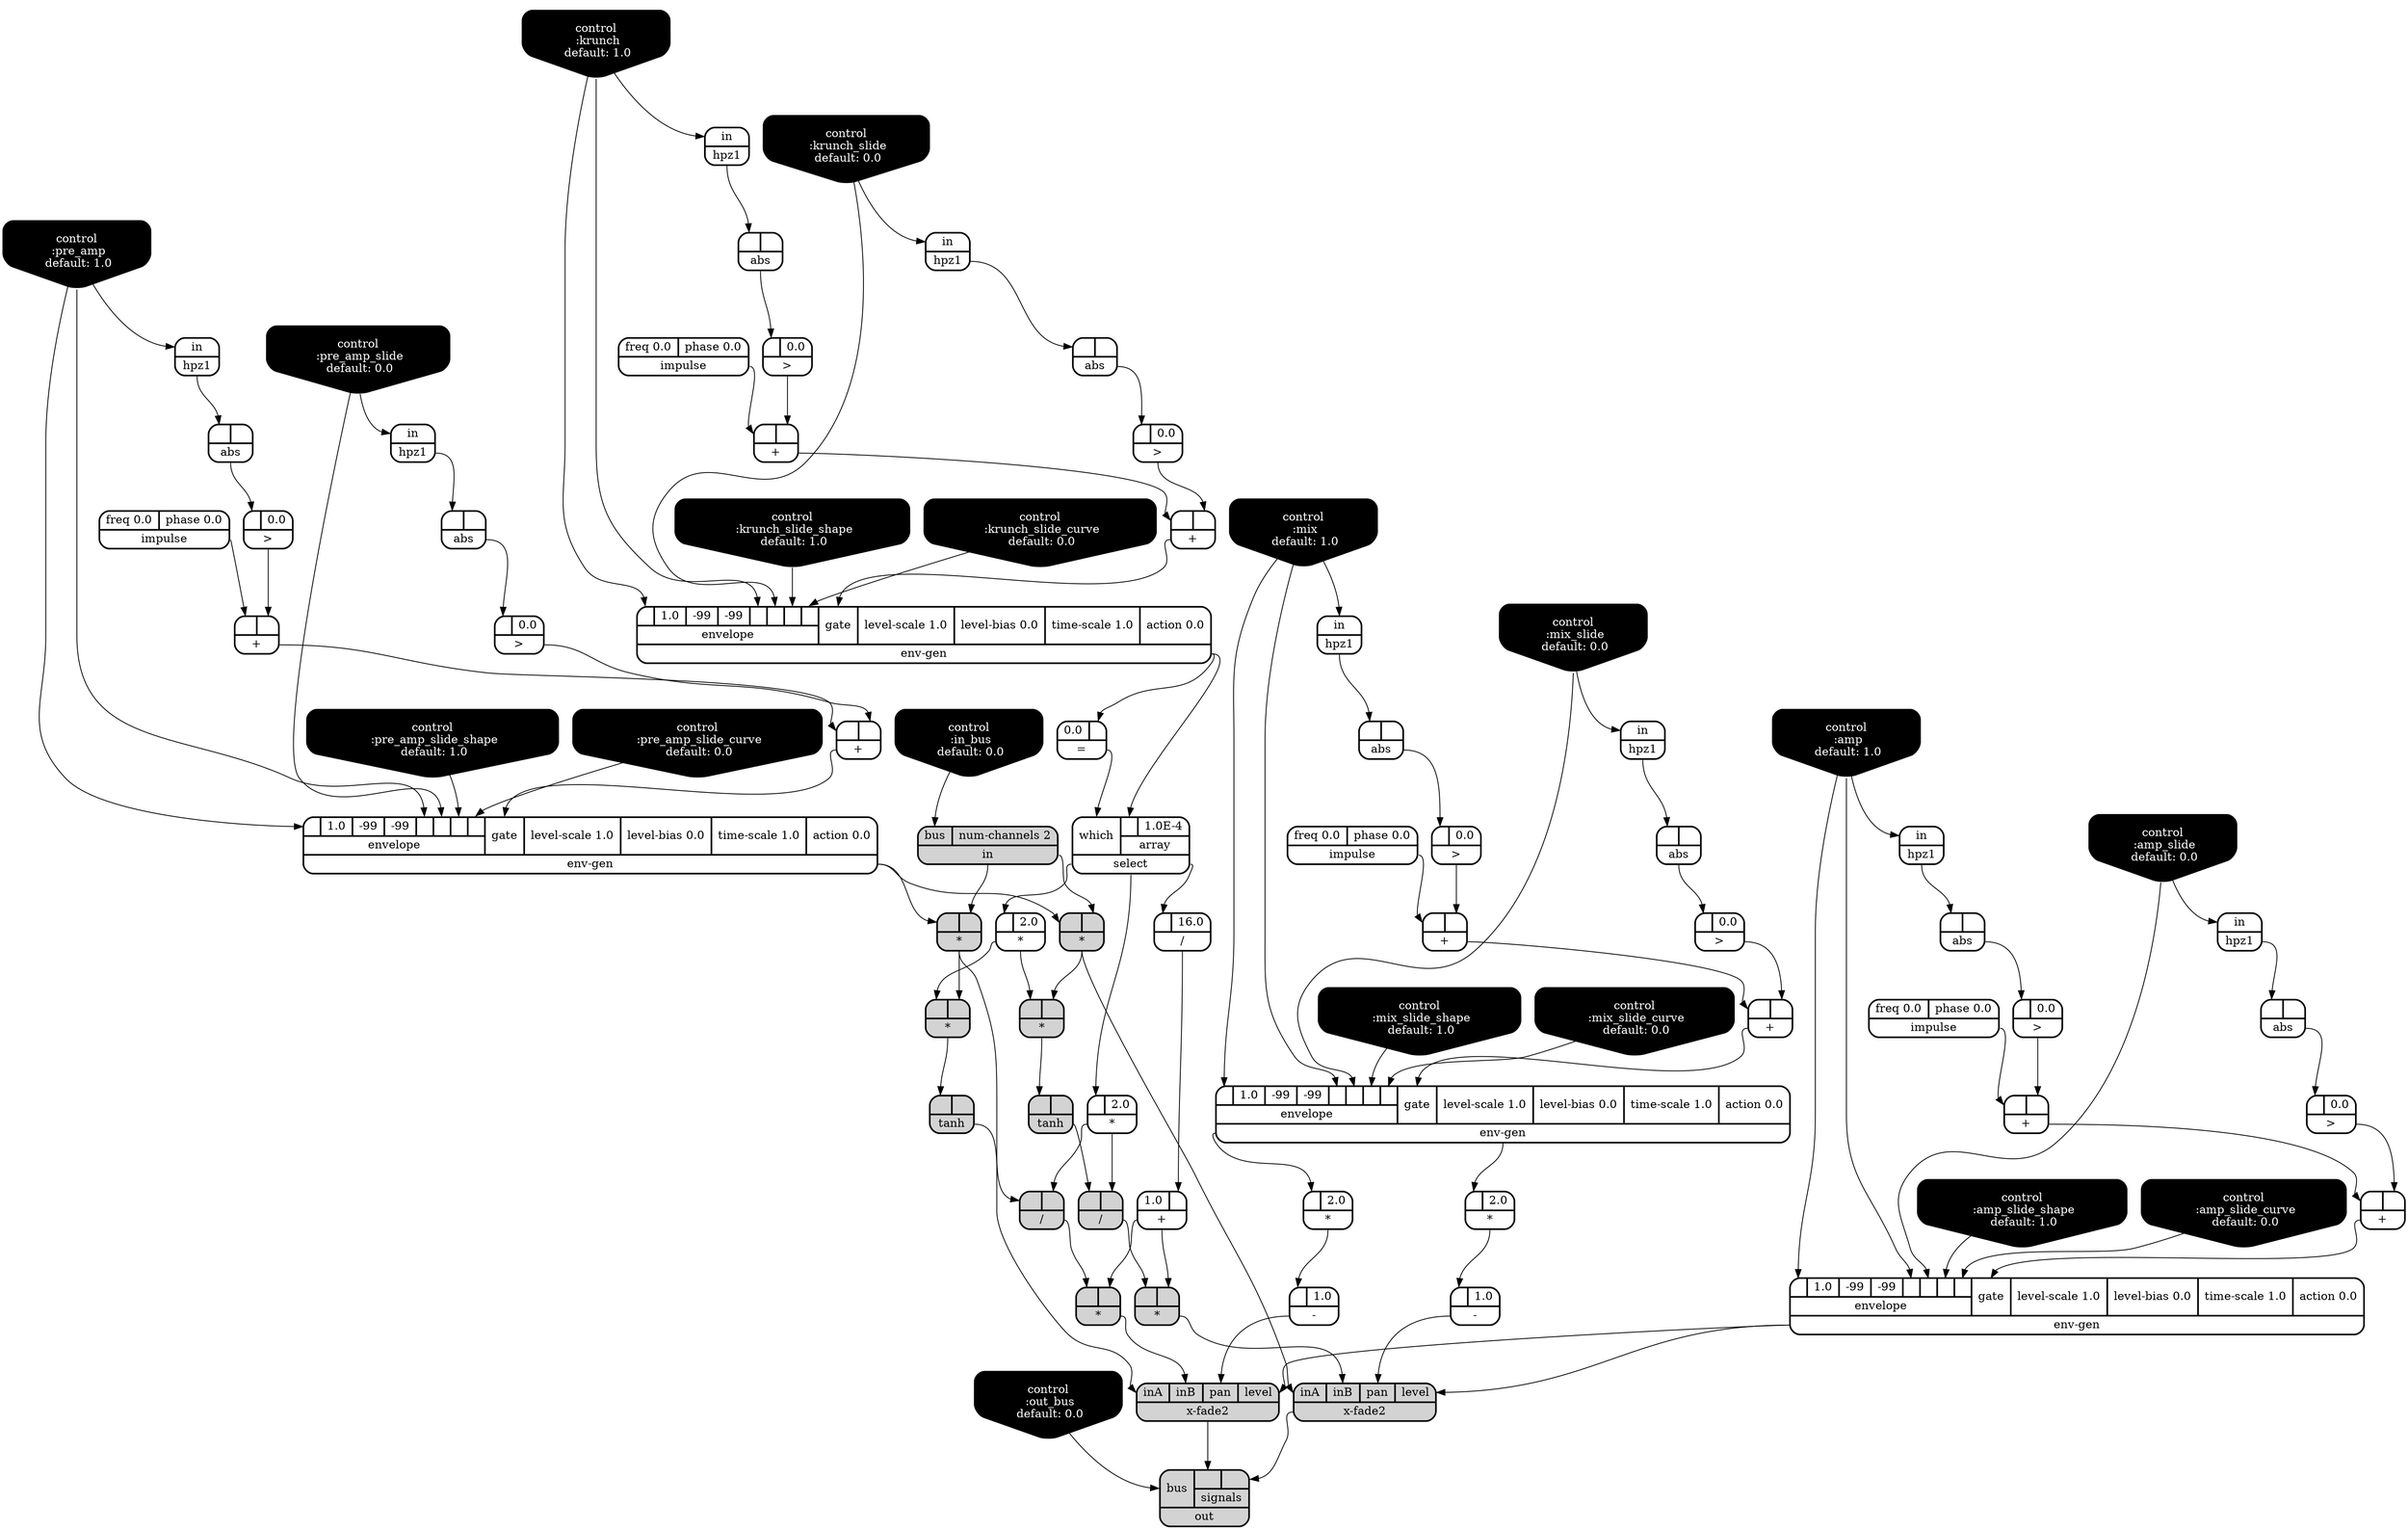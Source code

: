 digraph synthdef {
45 [label = "{{ <a> |<b> 2.0} |<__UG_NAME__>* }" style="bold, rounded" shape=record rankdir=LR];
55 [label = "{{ <a> |<b> 2.0} |<__UG_NAME__>* }" style="bold, rounded" shape=record rankdir=LR];
58 [label = "{{ <a> |<b> } |<__UG_NAME__>* }" style="filled, bold, rounded"  shape=record rankdir=LR];
59 [label = "{{ <a> |<b> } |<__UG_NAME__>* }" style="filled, bold, rounded"  shape=record rankdir=LR];
61 [label = "{{ <a> |<b> 2.0} |<__UG_NAME__>* }" style="bold, rounded" shape=record rankdir=LR];
63 [label = "{{ <a> |<b> } |<__UG_NAME__>* }" style="filled, bold, rounded"  shape=record rankdir=LR];
64 [label = "{{ <a> |<b> } |<__UG_NAME__>* }" style="filled, bold, rounded"  shape=record rankdir=LR];
69 [label = "{{ <a> |<b> } |<__UG_NAME__>* }" style="filled, bold, rounded"  shape=record rankdir=LR];
75 [label = "{{ <a> |<b> } |<__UG_NAME__>* }" style="filled, bold, rounded"  shape=record rankdir=LR];
78 [label = "{{ <a> |<b> 2.0} |<__UG_NAME__>* }" style="bold, rounded" shape=record rankdir=LR];
25 [label = "{{ <a> |<b> } |<__UG_NAME__>+ }" style="bold, rounded" shape=record rankdir=LR];
29 [label = "{{ <a> |<b> } |<__UG_NAME__>+ }" style="bold, rounded" shape=record rankdir=LR];
34 [label = "{{ <a> |<b> } |<__UG_NAME__>+ }" style="bold, rounded" shape=record rankdir=LR];
39 [label = "{{ <a> |<b> } |<__UG_NAME__>+ }" style="bold, rounded" shape=record rankdir=LR];
43 [label = "{{ <a> |<b> } |<__UG_NAME__>+ }" style="bold, rounded" shape=record rankdir=LR];
50 [label = "{{ <a> |<b> } |<__UG_NAME__>+ }" style="bold, rounded" shape=record rankdir=LR];
51 [label = "{{ <a> |<b> } |<__UG_NAME__>+ }" style="bold, rounded" shape=record rankdir=LR];
68 [label = "{{ <a> 1.0|<b> } |<__UG_NAME__>+ }" style="bold, rounded" shape=record rankdir=LR];
73 [label = "{{ <a> |<b> } |<__UG_NAME__>+ }" style="bold, rounded" shape=record rankdir=LR];
76 [label = "{{ <a> |<b> 1.0} |<__UG_NAME__>- }" style="bold, rounded" shape=record rankdir=LR];
79 [label = "{{ <a> |<b> 1.0} |<__UG_NAME__>- }" style="bold, rounded" shape=record rankdir=LR];
62 [label = "{{ <a> |<b> } |<__UG_NAME__>/ }" style="filled, bold, rounded"  shape=record rankdir=LR];
66 [label = "{{ <a> |<b> } |<__UG_NAME__>/ }" style="filled, bold, rounded"  shape=record rankdir=LR];
67 [label = "{{ <a> |<b> 16.0} |<__UG_NAME__>/ }" style="bold, rounded" shape=record rankdir=LR];
53 [label = "{{ <a> 0.0|<b> } |<__UG_NAME__>= }" style="bold, rounded" shape=record rankdir=LR];
20 [label = "{{ <a> |<b> 0.0} |<__UG_NAME__>\> }" style="bold, rounded" shape=record rankdir=LR];
24 [label = "{{ <a> |<b> 0.0} |<__UG_NAME__>\> }" style="bold, rounded" shape=record rankdir=LR];
28 [label = "{{ <a> |<b> 0.0} |<__UG_NAME__>\> }" style="bold, rounded" shape=record rankdir=LR];
33 [label = "{{ <a> |<b> 0.0} |<__UG_NAME__>\> }" style="bold, rounded" shape=record rankdir=LR];
38 [label = "{{ <a> |<b> 0.0} |<__UG_NAME__>\> }" style="bold, rounded" shape=record rankdir=LR];
42 [label = "{{ <a> |<b> 0.0} |<__UG_NAME__>\> }" style="bold, rounded" shape=record rankdir=LR];
49 [label = "{{ <a> |<b> 0.0} |<__UG_NAME__>\> }" style="bold, rounded" shape=record rankdir=LR];
72 [label = "{{ <a> |<b> 0.0} |<__UG_NAME__>\> }" style="bold, rounded" shape=record rankdir=LR];
19 [label = "{{ <a> |<b> } |<__UG_NAME__>abs }" style="bold, rounded" shape=record rankdir=LR];
23 [label = "{{ <a> |<b> } |<__UG_NAME__>abs }" style="bold, rounded" shape=record rankdir=LR];
27 [label = "{{ <a> |<b> } |<__UG_NAME__>abs }" style="bold, rounded" shape=record rankdir=LR];
32 [label = "{{ <a> |<b> } |<__UG_NAME__>abs }" style="bold, rounded" shape=record rankdir=LR];
37 [label = "{{ <a> |<b> } |<__UG_NAME__>abs }" style="bold, rounded" shape=record rankdir=LR];
41 [label = "{{ <a> |<b> } |<__UG_NAME__>abs }" style="bold, rounded" shape=record rankdir=LR];
48 [label = "{{ <a> |<b> } |<__UG_NAME__>abs }" style="bold, rounded" shape=record rankdir=LR];
71 [label = "{{ <a> |<b> } |<__UG_NAME__>abs }" style="bold, rounded" shape=record rankdir=LR];
0 [label = "control
 :amp
 default: 1.0" shape=invhouse style="rounded, filled, bold" fillcolor=black fontcolor=white ]; 
1 [label = "control
 :amp_slide
 default: 0.0" shape=invhouse style="rounded, filled, bold" fillcolor=black fontcolor=white ]; 
2 [label = "control
 :amp_slide_shape
 default: 1.0" shape=invhouse style="rounded, filled, bold" fillcolor=black fontcolor=white ]; 
3 [label = "control
 :amp_slide_curve
 default: 0.0" shape=invhouse style="rounded, filled, bold" fillcolor=black fontcolor=white ]; 
4 [label = "control
 :mix
 default: 1.0" shape=invhouse style="rounded, filled, bold" fillcolor=black fontcolor=white ]; 
5 [label = "control
 :mix_slide
 default: 0.0" shape=invhouse style="rounded, filled, bold" fillcolor=black fontcolor=white ]; 
6 [label = "control
 :mix_slide_shape
 default: 1.0" shape=invhouse style="rounded, filled, bold" fillcolor=black fontcolor=white ]; 
7 [label = "control
 :mix_slide_curve
 default: 0.0" shape=invhouse style="rounded, filled, bold" fillcolor=black fontcolor=white ]; 
8 [label = "control
 :krunch
 default: 1.0" shape=invhouse style="rounded, filled, bold" fillcolor=black fontcolor=white ]; 
9 [label = "control
 :krunch_slide
 default: 0.0" shape=invhouse style="rounded, filled, bold" fillcolor=black fontcolor=white ]; 
10 [label = "control
 :krunch_slide_shape
 default: 1.0" shape=invhouse style="rounded, filled, bold" fillcolor=black fontcolor=white ]; 
11 [label = "control
 :krunch_slide_curve
 default: 0.0" shape=invhouse style="rounded, filled, bold" fillcolor=black fontcolor=white ]; 
12 [label = "control
 :pre_amp
 default: 1.0" shape=invhouse style="rounded, filled, bold" fillcolor=black fontcolor=white ]; 
13 [label = "control
 :pre_amp_slide
 default: 0.0" shape=invhouse style="rounded, filled, bold" fillcolor=black fontcolor=white ]; 
14 [label = "control
 :pre_amp_slide_shape
 default: 1.0" shape=invhouse style="rounded, filled, bold" fillcolor=black fontcolor=white ]; 
15 [label = "control
 :pre_amp_slide_curve
 default: 0.0" shape=invhouse style="rounded, filled, bold" fillcolor=black fontcolor=white ]; 
16 [label = "control
 :in_bus
 default: 0.0" shape=invhouse style="rounded, filled, bold" fillcolor=black fontcolor=white ]; 
17 [label = "control
 :out_bus
 default: 0.0" shape=invhouse style="rounded, filled, bold" fillcolor=black fontcolor=white ]; 
44 [label = "{{ {{<envelope___control___0>|1.0|-99|-99|<envelope___control___4>|<envelope___control___5>|<envelope___control___6>|<envelope___control___7>}|envelope}|<gate> gate|<level____scale> level-scale 1.0|<level____bias> level-bias 0.0|<time____scale> time-scale 1.0|<action> action 0.0} |<__UG_NAME__>env-gen }" style="bold, rounded" shape=record rankdir=LR];
52 [label = "{{ {{<envelope___control___0>|1.0|-99|-99|<envelope___control___4>|<envelope___control___5>|<envelope___control___6>|<envelope___control___7>}|envelope}|<gate> gate|<level____scale> level-scale 1.0|<level____bias> level-bias 0.0|<time____scale> time-scale 1.0|<action> action 0.0} |<__UG_NAME__>env-gen }" style="bold, rounded" shape=record rankdir=LR];
56 [label = "{{ {{<envelope___control___0>|1.0|-99|-99|<envelope___control___4>|<envelope___control___5>|<envelope___control___6>|<envelope___control___7>}|envelope}|<gate> gate|<level____scale> level-scale 1.0|<level____bias> level-bias 0.0|<time____scale> time-scale 1.0|<action> action 0.0} |<__UG_NAME__>env-gen }" style="bold, rounded" shape=record rankdir=LR];
74 [label = "{{ {{<envelope___control___0>|1.0|-99|-99|<envelope___control___4>|<envelope___control___5>|<envelope___control___6>|<envelope___control___7>}|envelope}|<gate> gate|<level____scale> level-scale 1.0|<level____bias> level-bias 0.0|<time____scale> time-scale 1.0|<action> action 0.0} |<__UG_NAME__>env-gen }" style="bold, rounded" shape=record rankdir=LR];
18 [label = "{{ <in> in} |<__UG_NAME__>hpz1 }" style="bold, rounded" shape=record rankdir=LR];
22 [label = "{{ <in> in} |<__UG_NAME__>hpz1 }" style="bold, rounded" shape=record rankdir=LR];
26 [label = "{{ <in> in} |<__UG_NAME__>hpz1 }" style="bold, rounded" shape=record rankdir=LR];
30 [label = "{{ <in> in} |<__UG_NAME__>hpz1 }" style="bold, rounded" shape=record rankdir=LR];
36 [label = "{{ <in> in} |<__UG_NAME__>hpz1 }" style="bold, rounded" shape=record rankdir=LR];
40 [label = "{{ <in> in} |<__UG_NAME__>hpz1 }" style="bold, rounded" shape=record rankdir=LR];
47 [label = "{{ <in> in} |<__UG_NAME__>hpz1 }" style="bold, rounded" shape=record rankdir=LR];
70 [label = "{{ <in> in} |<__UG_NAME__>hpz1 }" style="bold, rounded" shape=record rankdir=LR];
21 [label = "{{ <freq> freq 0.0|<phase> phase 0.0} |<__UG_NAME__>impulse }" style="bold, rounded" shape=record rankdir=LR];
31 [label = "{{ <freq> freq 0.0|<phase> phase 0.0} |<__UG_NAME__>impulse }" style="bold, rounded" shape=record rankdir=LR];
35 [label = "{{ <freq> freq 0.0|<phase> phase 0.0} |<__UG_NAME__>impulse }" style="bold, rounded" shape=record rankdir=LR];
46 [label = "{{ <freq> freq 0.0|<phase> phase 0.0} |<__UG_NAME__>impulse }" style="bold, rounded" shape=record rankdir=LR];
57 [label = "{{ <bus> bus|<num____channels> num-channels 2} |<__UG_NAME__>in }" style="filled, bold, rounded"  shape=record rankdir=LR];
81 [label = "{{ <bus> bus|{{<signals___x____fade2___0>|<signals___x____fade2___1>}|signals}} |<__UG_NAME__>out }" style="filled, bold, rounded"  shape=record rankdir=LR];
54 [label = "{{ <which> which|{{<array___env____gen___0>|1.0E-4}|array}} |<__UG_NAME__>select }" style="bold, rounded" shape=record rankdir=LR];
60 [label = "{{ <a> |<b> } |<__UG_NAME__>tanh }" style="filled, bold, rounded"  shape=record rankdir=LR];
65 [label = "{{ <a> |<b> } |<__UG_NAME__>tanh }" style="filled, bold, rounded"  shape=record rankdir=LR];
77 [label = "{{ <ina> inA|<inb> inB|<pan> pan|<level> level} |<__UG_NAME__>x-fade2 }" style="filled, bold, rounded"  shape=record rankdir=LR];
80 [label = "{{ <ina> inA|<inb> inB|<pan> pan|<level> level} |<__UG_NAME__>x-fade2 }" style="filled, bold, rounded"  shape=record rankdir=LR];

44:__UG_NAME__ -> 45:a ;
54:__UG_NAME__ -> 55:a ;
57:__UG_NAME__ -> 58:b ;
56:__UG_NAME__ -> 58:a ;
58:__UG_NAME__ -> 59:b ;
55:__UG_NAME__ -> 59:a ;
54:__UG_NAME__ -> 61:a ;
57:__UG_NAME__ -> 63:b ;
56:__UG_NAME__ -> 63:a ;
63:__UG_NAME__ -> 64:b ;
55:__UG_NAME__ -> 64:a ;
68:__UG_NAME__ -> 69:b ;
66:__UG_NAME__ -> 69:a ;
68:__UG_NAME__ -> 75:b ;
62:__UG_NAME__ -> 75:a ;
44:__UG_NAME__ -> 78:a ;
24:__UG_NAME__ -> 25:b ;
21:__UG_NAME__ -> 25:a ;
28:__UG_NAME__ -> 29:b ;
25:__UG_NAME__ -> 29:a ;
33:__UG_NAME__ -> 34:b ;
31:__UG_NAME__ -> 34:a ;
38:__UG_NAME__ -> 39:b ;
35:__UG_NAME__ -> 39:a ;
42:__UG_NAME__ -> 43:b ;
39:__UG_NAME__ -> 43:a ;
49:__UG_NAME__ -> 50:b ;
46:__UG_NAME__ -> 50:a ;
20:__UG_NAME__ -> 51:b ;
50:__UG_NAME__ -> 51:a ;
67:__UG_NAME__ -> 68:b ;
72:__UG_NAME__ -> 73:b ;
34:__UG_NAME__ -> 73:a ;
45:__UG_NAME__ -> 76:a ;
78:__UG_NAME__ -> 79:a ;
61:__UG_NAME__ -> 62:b ;
60:__UG_NAME__ -> 62:a ;
61:__UG_NAME__ -> 66:b ;
65:__UG_NAME__ -> 66:a ;
54:__UG_NAME__ -> 67:a ;
52:__UG_NAME__ -> 53:b ;
19:__UG_NAME__ -> 20:a ;
23:__UG_NAME__ -> 24:a ;
27:__UG_NAME__ -> 28:a ;
32:__UG_NAME__ -> 33:a ;
37:__UG_NAME__ -> 38:a ;
41:__UG_NAME__ -> 42:a ;
48:__UG_NAME__ -> 49:a ;
71:__UG_NAME__ -> 72:a ;
18:__UG_NAME__ -> 19:a ;
22:__UG_NAME__ -> 23:a ;
26:__UG_NAME__ -> 27:a ;
30:__UG_NAME__ -> 32:a ;
36:__UG_NAME__ -> 37:a ;
40:__UG_NAME__ -> 41:a ;
47:__UG_NAME__ -> 48:a ;
70:__UG_NAME__ -> 71:a ;
43:__UG_NAME__ -> 44:gate ;
4:__UG_NAME__ -> 44:envelope___control___0 ;
4:__UG_NAME__ -> 44:envelope___control___4 ;
5:__UG_NAME__ -> 44:envelope___control___5 ;
6:__UG_NAME__ -> 44:envelope___control___6 ;
7:__UG_NAME__ -> 44:envelope___control___7 ;
51:__UG_NAME__ -> 52:gate ;
8:__UG_NAME__ -> 52:envelope___control___0 ;
8:__UG_NAME__ -> 52:envelope___control___4 ;
9:__UG_NAME__ -> 52:envelope___control___5 ;
10:__UG_NAME__ -> 52:envelope___control___6 ;
11:__UG_NAME__ -> 52:envelope___control___7 ;
29:__UG_NAME__ -> 56:gate ;
12:__UG_NAME__ -> 56:envelope___control___0 ;
12:__UG_NAME__ -> 56:envelope___control___4 ;
13:__UG_NAME__ -> 56:envelope___control___5 ;
14:__UG_NAME__ -> 56:envelope___control___6 ;
15:__UG_NAME__ -> 56:envelope___control___7 ;
73:__UG_NAME__ -> 74:gate ;
0:__UG_NAME__ -> 74:envelope___control___0 ;
0:__UG_NAME__ -> 74:envelope___control___4 ;
1:__UG_NAME__ -> 74:envelope___control___5 ;
2:__UG_NAME__ -> 74:envelope___control___6 ;
3:__UG_NAME__ -> 74:envelope___control___7 ;
9:__UG_NAME__ -> 18:in ;
12:__UG_NAME__ -> 22:in ;
13:__UG_NAME__ -> 26:in ;
0:__UG_NAME__ -> 30:in ;
4:__UG_NAME__ -> 36:in ;
5:__UG_NAME__ -> 40:in ;
8:__UG_NAME__ -> 47:in ;
1:__UG_NAME__ -> 70:in ;
16:__UG_NAME__ -> 57:bus ;
77:__UG_NAME__ -> 81:signals___x____fade2___0 ;
80:__UG_NAME__ -> 81:signals___x____fade2___1 ;
17:__UG_NAME__ -> 81:bus ;
52:__UG_NAME__ -> 54:array___env____gen___0 ;
53:__UG_NAME__ -> 54:which ;
59:__UG_NAME__ -> 60:a ;
64:__UG_NAME__ -> 65:a ;
74:__UG_NAME__ -> 77:level ;
76:__UG_NAME__ -> 77:pan ;
75:__UG_NAME__ -> 77:inb ;
58:__UG_NAME__ -> 77:ina ;
74:__UG_NAME__ -> 80:level ;
79:__UG_NAME__ -> 80:pan ;
69:__UG_NAME__ -> 80:inb ;
63:__UG_NAME__ -> 80:ina ;

}